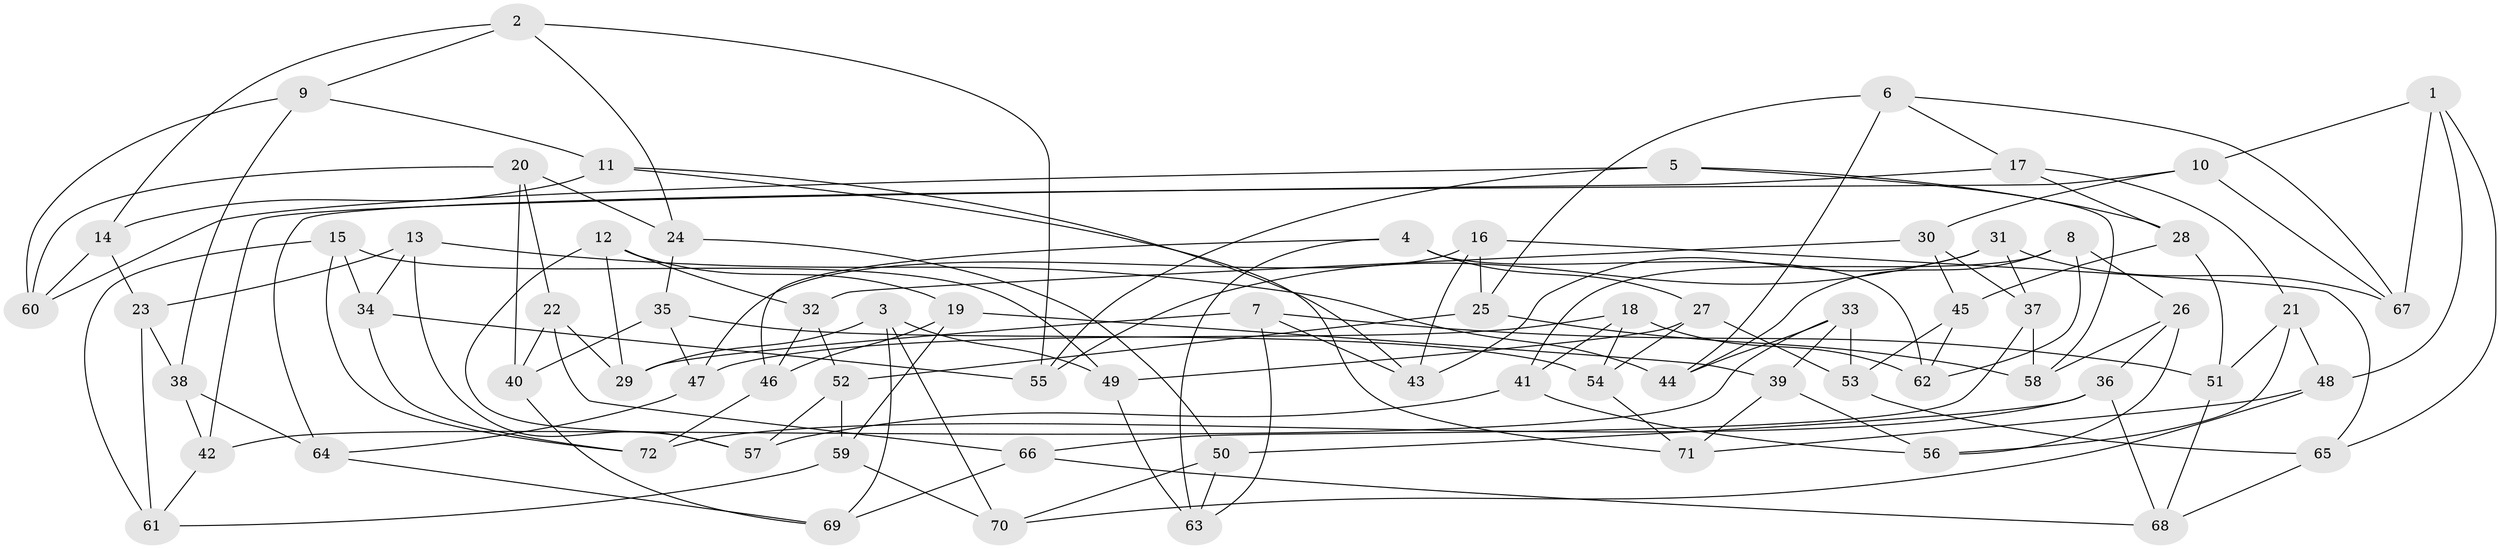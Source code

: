 // Generated by graph-tools (version 1.1) at 2025/38/03/09/25 02:38:05]
// undirected, 72 vertices, 144 edges
graph export_dot {
graph [start="1"]
  node [color=gray90,style=filled];
  1;
  2;
  3;
  4;
  5;
  6;
  7;
  8;
  9;
  10;
  11;
  12;
  13;
  14;
  15;
  16;
  17;
  18;
  19;
  20;
  21;
  22;
  23;
  24;
  25;
  26;
  27;
  28;
  29;
  30;
  31;
  32;
  33;
  34;
  35;
  36;
  37;
  38;
  39;
  40;
  41;
  42;
  43;
  44;
  45;
  46;
  47;
  48;
  49;
  50;
  51;
  52;
  53;
  54;
  55;
  56;
  57;
  58;
  59;
  60;
  61;
  62;
  63;
  64;
  65;
  66;
  67;
  68;
  69;
  70;
  71;
  72;
  1 -- 67;
  1 -- 10;
  1 -- 48;
  1 -- 65;
  2 -- 24;
  2 -- 55;
  2 -- 9;
  2 -- 14;
  3 -- 70;
  3 -- 69;
  3 -- 29;
  3 -- 49;
  4 -- 27;
  4 -- 46;
  4 -- 62;
  4 -- 63;
  5 -- 60;
  5 -- 58;
  5 -- 28;
  5 -- 55;
  6 -- 67;
  6 -- 25;
  6 -- 44;
  6 -- 17;
  7 -- 43;
  7 -- 63;
  7 -- 29;
  7 -- 51;
  8 -- 62;
  8 -- 44;
  8 -- 26;
  8 -- 41;
  9 -- 11;
  9 -- 38;
  9 -- 60;
  10 -- 64;
  10 -- 67;
  10 -- 30;
  11 -- 43;
  11 -- 14;
  11 -- 71;
  12 -- 19;
  12 -- 57;
  12 -- 29;
  12 -- 32;
  13 -- 34;
  13 -- 23;
  13 -- 57;
  13 -- 44;
  14 -- 23;
  14 -- 60;
  15 -- 34;
  15 -- 49;
  15 -- 61;
  15 -- 72;
  16 -- 65;
  16 -- 47;
  16 -- 43;
  16 -- 25;
  17 -- 42;
  17 -- 28;
  17 -- 21;
  18 -- 41;
  18 -- 62;
  18 -- 54;
  18 -- 47;
  19 -- 59;
  19 -- 39;
  19 -- 46;
  20 -- 40;
  20 -- 60;
  20 -- 24;
  20 -- 22;
  21 -- 51;
  21 -- 48;
  21 -- 56;
  22 -- 29;
  22 -- 66;
  22 -- 40;
  23 -- 61;
  23 -- 38;
  24 -- 35;
  24 -- 50;
  25 -- 52;
  25 -- 58;
  26 -- 36;
  26 -- 58;
  26 -- 56;
  27 -- 53;
  27 -- 49;
  27 -- 54;
  28 -- 51;
  28 -- 45;
  30 -- 45;
  30 -- 37;
  30 -- 32;
  31 -- 37;
  31 -- 55;
  31 -- 43;
  31 -- 67;
  32 -- 52;
  32 -- 46;
  33 -- 53;
  33 -- 39;
  33 -- 42;
  33 -- 44;
  34 -- 55;
  34 -- 72;
  35 -- 54;
  35 -- 40;
  35 -- 47;
  36 -- 72;
  36 -- 50;
  36 -- 68;
  37 -- 58;
  37 -- 66;
  38 -- 64;
  38 -- 42;
  39 -- 71;
  39 -- 56;
  40 -- 69;
  41 -- 56;
  41 -- 57;
  42 -- 61;
  45 -- 53;
  45 -- 62;
  46 -- 72;
  47 -- 64;
  48 -- 70;
  48 -- 71;
  49 -- 63;
  50 -- 63;
  50 -- 70;
  51 -- 68;
  52 -- 57;
  52 -- 59;
  53 -- 65;
  54 -- 71;
  59 -- 61;
  59 -- 70;
  64 -- 69;
  65 -- 68;
  66 -- 68;
  66 -- 69;
}
